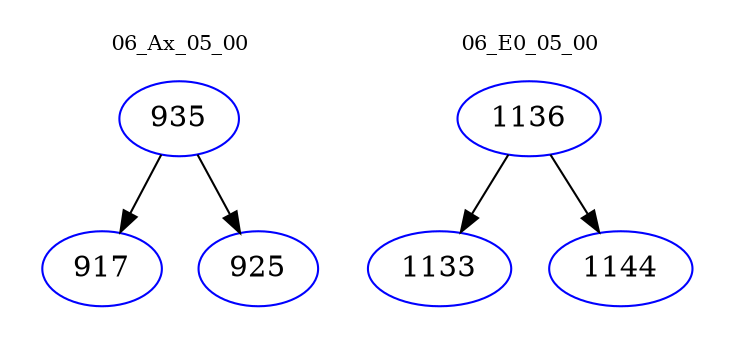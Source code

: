 digraph{
subgraph cluster_0 {
color = white
label = "06_Ax_05_00";
fontsize=10;
T0_935 [label="935", color="blue"]
T0_935 -> T0_917 [color="black"]
T0_917 [label="917", color="blue"]
T0_935 -> T0_925 [color="black"]
T0_925 [label="925", color="blue"]
}
subgraph cluster_1 {
color = white
label = "06_E0_05_00";
fontsize=10;
T1_1136 [label="1136", color="blue"]
T1_1136 -> T1_1133 [color="black"]
T1_1133 [label="1133", color="blue"]
T1_1136 -> T1_1144 [color="black"]
T1_1144 [label="1144", color="blue"]
}
}
